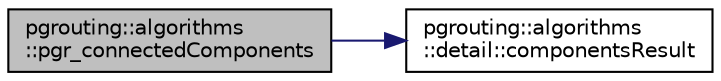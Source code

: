 digraph "pgrouting::algorithms::pgr_connectedComponents"
{
  edge [fontname="Helvetica",fontsize="10",labelfontname="Helvetica",labelfontsize="10"];
  node [fontname="Helvetica",fontsize="10",shape=record];
  rankdir="LR";
  Node18 [label="pgrouting::algorithms\l::pgr_connectedComponents",height=0.2,width=0.4,color="black", fillcolor="grey75", style="filled", fontcolor="black"];
  Node18 -> Node19 [color="midnightblue",fontsize="10",style="solid",fontname="Helvetica"];
  Node19 [label="pgrouting::algorithms\l::detail::componentsResult",height=0.2,width=0.4,color="black", fillcolor="white", style="filled",URL="$namespacepgrouting_1_1algorithms_1_1detail.html#ace3eeb81519c94f876edd7ccc147c01e"];
}
